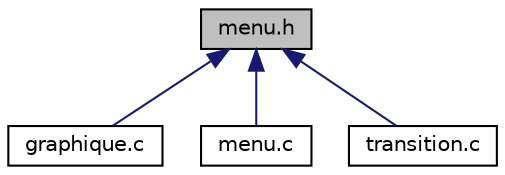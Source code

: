digraph "menu.h"
{
 // LATEX_PDF_SIZE
  edge [fontname="Helvetica",fontsize="10",labelfontname="Helvetica",labelfontsize="10"];
  node [fontname="Helvetica",fontsize="10",shape=record];
  Node1 [label="menu.h",height=0.2,width=0.4,color="black", fillcolor="grey75", style="filled", fontcolor="black",tooltip="Header regroupant toutes les fonctions appelant des fonctions graphique et logique."];
  Node1 -> Node2 [dir="back",color="midnightblue",fontsize="10",style="solid",fontname="Helvetica"];
  Node2 [label="graphique.c",height=0.2,width=0.4,color="black", fillcolor="white", style="filled",URL="$graphique_8c.html",tooltip="Module gérant la partie graphique du jeu."];
  Node1 -> Node3 [dir="back",color="midnightblue",fontsize="10",style="solid",fontname="Helvetica"];
  Node3 [label="menu.c",height=0.2,width=0.4,color="black", fillcolor="white", style="filled",URL="$menu_8c.html",tooltip="Module gérant le fonctionnement du menu."];
  Node1 -> Node4 [dir="back",color="midnightblue",fontsize="10",style="solid",fontname="Helvetica"];
  Node4 [label="transition.c",height=0.2,width=0.4,color="black", fillcolor="white", style="filled",URL="$transition_8c.html",tooltip="Module gérant la transition entre les modules différents modules."];
}
